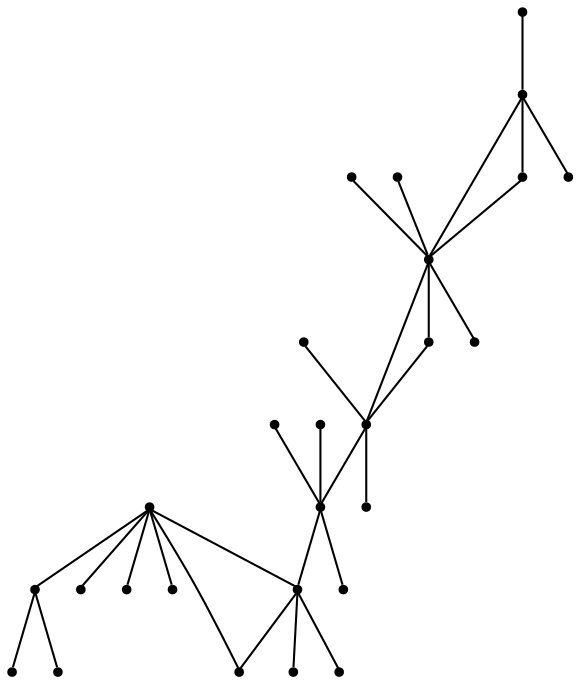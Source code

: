 graph {
  node [shape=point,comment="{\"directed\":false,\"doi\":\"10.1007/978-3-662-45803-7_5\",\"figure\":\"2 (2)\"}"]

  v0 [pos="1806.8528699174753,1233.215453216378"]
  v1 [pos="1817.8901342426307,1144.9401098695052"]
  v2 [pos="1795.8159873372645,1144.9401098695052"]
  v3 [pos="1718.5600997454528,1233.215453216378"]
  v4 [pos="1630.2673295734303,1233.215453216378"]
  v5 [pos="1740.6345011474486,1144.9401098695052"]
  v6 [pos="1718.5602269937676,1144.9401098695052"]
  v7 [pos="1696.4859528400866,1144.9401098695052"]
  v8 [pos="1674.4115514380908,1189.0799443373255"]
  v9 [pos="1619.2303197449048,1144.9401098695052"]
  v10 [pos="1641.3045938985856,1144.9401098695052"]
  v11 [pos="1564.0445071123872,1144.9401098695052"]
  v12 [pos="1541.974432153093,1233.215453216378"]
  v13 [pos="1541.974432153093,1144.9401098695052"]
  v14 [pos="1519.900157999412,1144.9401098695052"]
  v15 [pos="1453.6816619810704,1233.215453216378"]
  v16 [pos="1464.714599863524,1144.9401098695052"]
  v17 [pos="1442.64452490423,1144.9401098695052"]
  v18 [pos="1409.5331136737082,1189.0799443373255"]
  v19 [pos="1387.4588395200274,1144.9401098695052"]
  v20 [pos="1365.3846926146612,1233.215453216378"]
  v21 [pos="1365.3846926146612,1144.9401098695052"]
  v22 [pos="1343.3146176553669,1144.9401098695052"]
  v23 [pos="1321.2403435016856,1189.0799443373255"]
  v24 [pos="1277.0917951943234,1233.215453216378"]
  v25 [pos="1288.128932271164,1144.9401098695052"]
  v26 [pos="1266.054658117483,1144.9401098695052"]

  v0 -- v1 [id="-1",pos="1806.8528699174753,1233.215453216378 1817.8901342426307,1144.9401098695052 1817.8901342426307,1144.9401098695052 1817.8901342426307,1144.9401098695052"]
  v26 -- v24 [id="-2",pos="1266.054658117483,1144.9401098695052 1277.0917951943234,1233.215453216378 1277.0917951943234,1233.215453216378 1277.0917951943234,1233.215453216378"]
  v24 -- v23 [id="-3",pos="1277.0917951943234,1233.215453216378 1321.2403435016856,1189.0799443373255 1321.2403435016856,1189.0799443373255 1321.2403435016856,1189.0799443373255"]
  v24 -- v20 [id="-4",pos="1277.0917951943234,1233.215453216378 1365.3846926146612,1233.215453216378 1365.3846926146612,1233.215453216378 1365.3846926146612,1233.215453216378"]
  v24 -- v25 [id="-5",pos="1277.0917951943234,1233.215453216378 1288.128932271164,1144.9401098695052 1288.128932271164,1144.9401098695052 1288.128932271164,1144.9401098695052"]
  v23 -- v20 [id="-6",pos="1321.2403435016856,1189.0799443373255 1365.3846926146612,1233.215453216378 1365.3846926146612,1233.215453216378 1365.3846926146612,1233.215453216378"]
  v22 -- v20 [id="-7",pos="1343.3146176553669,1144.9401098695052 1365.3846926146612,1233.215453216378 1365.3846926146612,1233.215453216378 1365.3846926146612,1233.215453216378"]
  v20 -- v18 [id="-8",pos="1365.3846926146612,1233.215453216378 1409.5331136737082,1189.0799443373255 1409.5331136737082,1189.0799443373255 1409.5331136737082,1189.0799443373255"]
  v20 -- v21 [id="-9",pos="1365.3846926146612,1233.215453216378 1365.3846926146612,1144.9401098695052 1365.3846926146612,1144.9401098695052 1365.3846926146612,1144.9401098695052"]
  v20 -- v15 [id="-10",pos="1365.3846926146612,1233.215453216378 1453.6816619810704,1233.215453216378 1453.6816619810704,1233.215453216378 1453.6816619810704,1233.215453216378"]
  v19 -- v20 [id="-11",pos="1387.4588395200274,1144.9401098695052 1365.3846926146612,1233.215453216378 1365.3846926146612,1233.215453216378 1365.3846926146612,1233.215453216378"]
  v18 -- v15 [id="-12",pos="1409.5331136737082,1189.0799443373255 1453.6816619810704,1233.215453216378 1453.6816619810704,1233.215453216378 1453.6816619810704,1233.215453216378"]
  v17 -- v15 [id="-13",pos="1442.64452490423,1144.9401098695052 1453.6816619810704,1233.215453216378 1453.6816619810704,1233.215453216378 1453.6816619810704,1233.215453216378"]
  v15 -- v16 [id="-14",pos="1453.6816619810704,1233.215453216378 1464.714599863524,1144.9401098695052 1464.714599863524,1144.9401098695052 1464.714599863524,1144.9401098695052"]
  v15 -- v12 [id="-15",pos="1453.6816619810704,1233.215453216378 1541.974432153093,1233.215453216378 1541.974432153093,1233.215453216378 1541.974432153093,1233.215453216378"]
  v14 -- v12 [id="-16",pos="1519.900157999412,1144.9401098695052 1541.974432153093,1233.215453216378 1541.974432153093,1233.215453216378 1541.974432153093,1233.215453216378"]
  v12 -- v4 [id="-17",pos="1541.974432153093,1233.215453216378 1630.2673295734303,1233.215453216378 1630.2673295734303,1233.215453216378 1630.2673295734303,1233.215453216378"]
  v12 -- v13 [id="-18",pos="1541.974432153093,1233.215453216378 1541.974432153093,1144.9401098695052 1541.974432153093,1144.9401098695052 1541.974432153093,1144.9401098695052"]
  v11 -- v12 [id="-19",pos="1564.0445071123872,1144.9401098695052 1541.974432153093,1233.215453216378 1541.974432153093,1233.215453216378 1541.974432153093,1233.215453216378"]
  v4 -- v10 [id="-20",pos="1630.2673295734303,1233.215453216378 1641.3045938985856,1144.9401098695052 1641.3045938985856,1144.9401098695052 1641.3045938985856,1144.9401098695052"]
  v4 -- v9 [id="-21",pos="1630.2673295734303,1233.215453216378 1619.2303197449048,1144.9401098695052 1619.2303197449048,1144.9401098695052 1619.2303197449048,1144.9401098695052"]
  v4 -- v8 [id="-22",pos="1630.2673295734303,1233.215453216378 1674.4115514380908,1189.0799443373255 1674.4115514380908,1189.0799443373255 1674.4115514380908,1189.0799443373255"]
  v8 -- v3 [id="-23",pos="1674.4115514380908,1189.0799443373255 1718.5600997454528,1233.215453216378 1718.5600997454528,1233.215453216378 1718.5600997454528,1233.215453216378"]
  v3 -- v7 [id="-24",pos="1718.5600997454528,1233.215453216378 1696.4859528400866,1144.9401098695052 1696.4859528400866,1144.9401098695052 1696.4859528400866,1144.9401098695052"]
  v3 -- v6 [id="-25",pos="1718.5600997454528,1233.215453216378 1718.5602269937676,1144.9401098695052 1718.5602269937676,1144.9401098695052 1718.5602269937676,1144.9401098695052"]
  v3 -- v5 [id="-26",pos="1718.5600997454528,1233.215453216378 1740.6345011474486,1144.9401098695052 1740.6345011474486,1144.9401098695052 1740.6345011474486,1144.9401098695052"]
  v3 -- v0 [id="-27",pos="1718.5600997454528,1233.215453216378 1806.8528699174753,1233.215453216378 1806.8528699174753,1233.215453216378 1806.8528699174753,1233.215453216378"]
  v3 -- v4 [id="-28",pos="1718.5600997454528,1233.215453216378 1630.2673295734303,1233.215453216378 1630.2673295734303,1233.215453216378 1630.2673295734303,1233.215453216378"]
  v0 -- v2 [id="-29",pos="1806.8528699174753,1233.215453216378 1795.8159873372645,1144.9401098695052 1795.8159873372645,1144.9401098695052 1795.8159873372645,1144.9401098695052"]
}